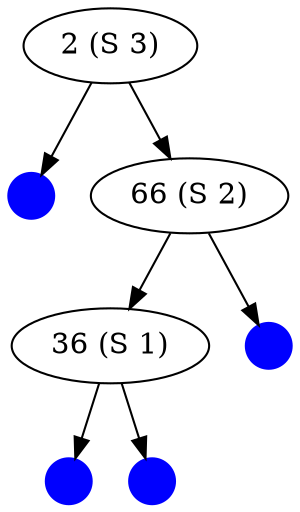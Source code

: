 digraph tree {
  {
    node[style=filled,color="blue",fillcolor="blue",shape="circle",label="",width=.3]
    l1 l2 l3 l4
  }
  { node[label="2 (S 3)" ] n1 }
  { node[label="66 (S 2)"] n2 }
  { node[label="36 (S 1)"] n3 }

  ordering=out;

  n1 -> l1
  n1 -> n2
  n2 -> n3
  n2 -> l2
  n3 -> l3
  n3 -> l4
}
